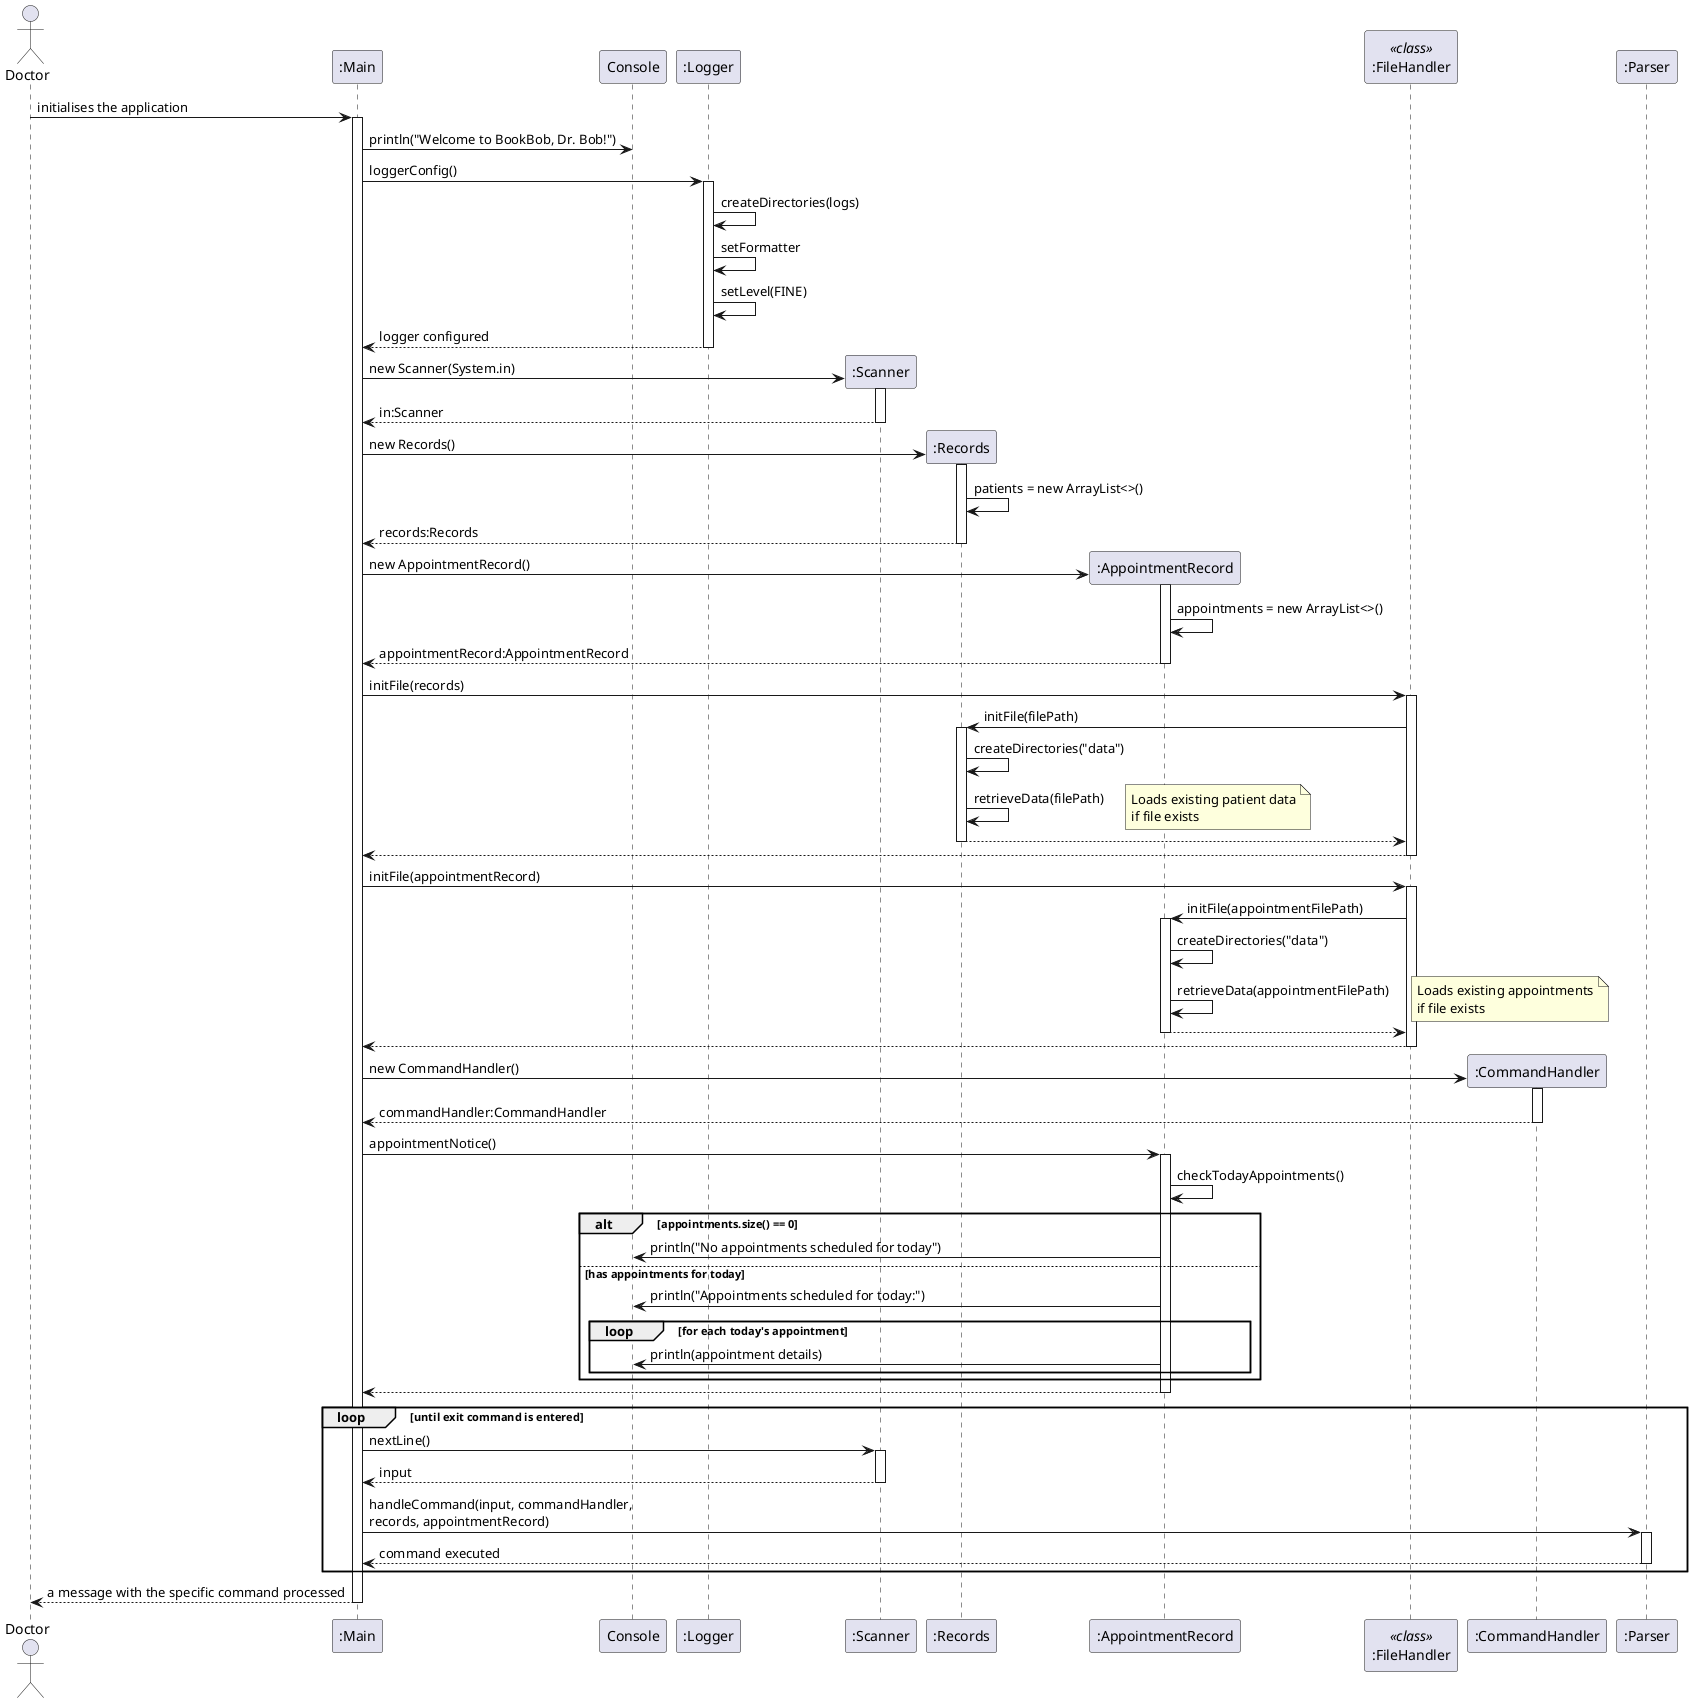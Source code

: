 @startuml
'https://plantuml.com/sequence-diagram
skinparam classAttributeIconSize 0
hide circle

actor Doctor

Doctor -> ":Main" ++: initialises the application
":Main" -> Console: println("Welcome to BookBob, Dr. Bob!")

":Main" -> ":Logger" ++: loggerConfig()
":Logger" -> ":Logger": createDirectories(logs)
":Logger" -> ":Logger": setFormatter
":Logger" -> ":Logger": setLevel(FINE)
return logger configured

":Main" -> ":Scanner"**: new Scanner(System.in)
activate ":Scanner"
":Main" <-- ":Scanner": in:Scanner
deactivate ":Scanner"

":Main" -> ":Records"**: new Records()
activate ":Records"
":Records" -> ":Records": patients = new ArrayList<>()
":Main" <-- ":Records": records:Records
deactivate ":Records"

":Main" -> ":AppointmentRecord"**: new AppointmentRecord()
activate ":AppointmentRecord"
":AppointmentRecord" -> ":AppointmentRecord": appointments = new ArrayList<>()
":Main" <-- ":AppointmentRecord": appointmentRecord:AppointmentRecord
deactivate ":AppointmentRecord"

participant ":FileHandler" as FileHandler <<class>>

":Main" -> FileHandler ++: initFile(records)
FileHandler -> ":Records" ++: initFile(filePath)
":Records" -> ":Records": createDirectories("data")
":Records" -> ":Records": retrieveData(filePath)
note right: Loads existing patient data\nif file exists
return
return

":Main" -> FileHandler ++: initFile(appointmentRecord)
FileHandler -> ":AppointmentRecord" ++: initFile(appointmentFilePath)
":AppointmentRecord" -> ":AppointmentRecord": createDirectories("data")
":AppointmentRecord" -> ":AppointmentRecord": retrieveData(appointmentFilePath)
note right: Loads existing appointments\nif file exists
return
return

":Main" -> ":CommandHandler"**: new CommandHandler()
activate ":CommandHandler"
":Main" <-- ":CommandHandler": commandHandler:CommandHandler
deactivate ":CommandHandler"

":Main" -> ":AppointmentRecord" ++: appointmentNotice()
":AppointmentRecord" -> ":AppointmentRecord": checkTodayAppointments()
alt appointments.size() == 0
    ":AppointmentRecord" -> Console: println("No appointments scheduled for today")
else has appointments for today
    ":AppointmentRecord" -> Console: println("Appointments scheduled for today:")
    loop for each today's appointment
        ":AppointmentRecord" -> Console: println(appointment details)
    end
end
return

loop until exit command is entered
    ":Main" -> ":Scanner" ++: nextLine()
    return input
    ":Main" -> ":Parser" ++: handleCommand(input, commandHandler,\nrecords, appointmentRecord)
    return command executed
end

Doctor <-- ":Main": a message with the specific command processed
deactivate ":Main"

@enduml